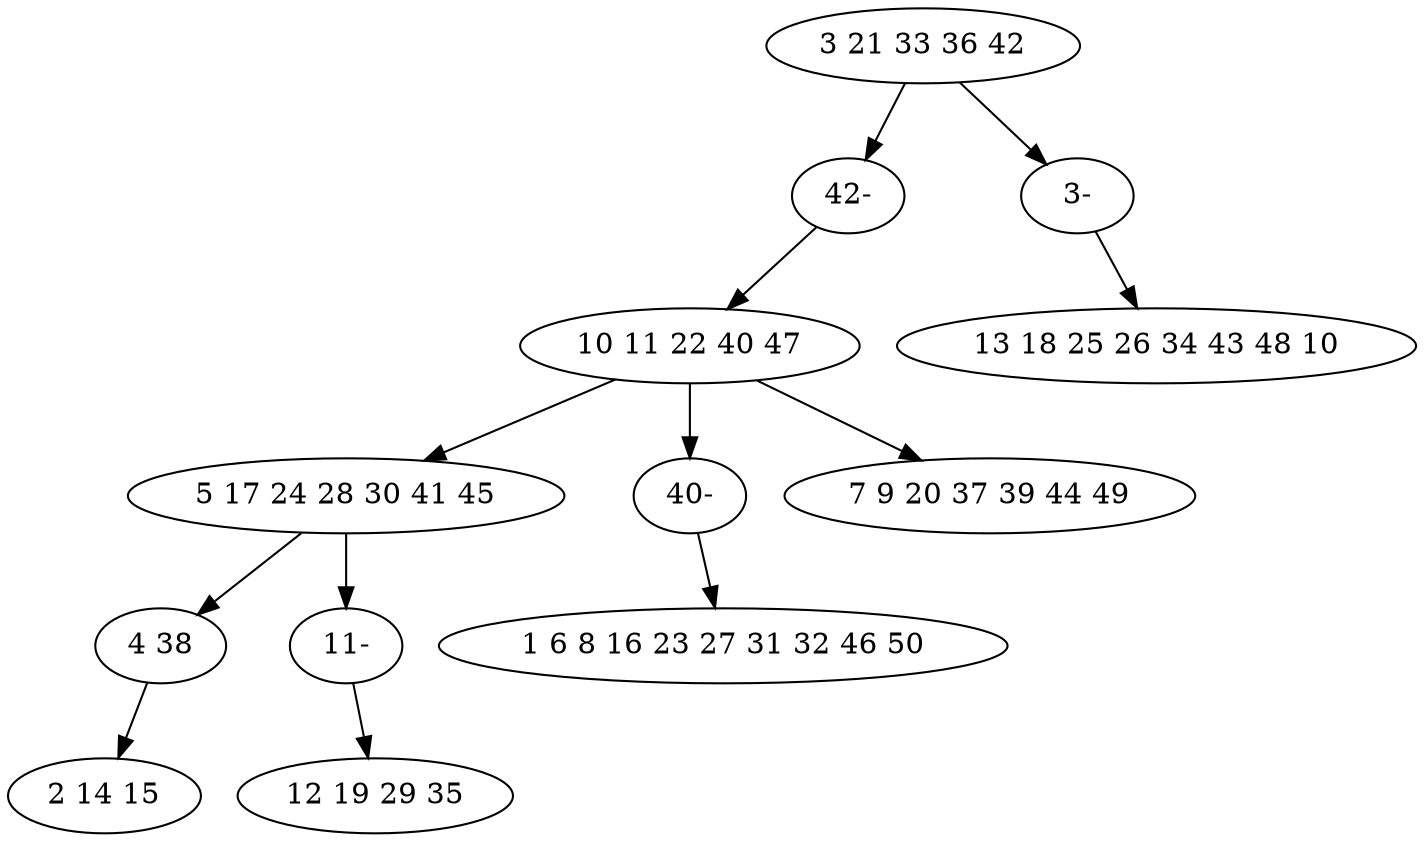 digraph true_tree {
	"0" -> "9"
	"1" -> "2"
	"2" -> "3"
	"3" -> "4"
	"1" -> "12"
	"2" -> "10"
	"0" -> "11"
	"1" -> "8"
	"9" -> "1"
	"10" -> "6"
	"11" -> "7"
	"12" -> "5"
	"0" [label="3 21 33 36 42"];
	"1" [label="10 11 22 40 47"];
	"2" [label="5 17 24 28 30 41 45"];
	"3" [label="4 38"];
	"4" [label="2 14 15"];
	"5" [label="1 6 8 16 23 27 31 32 46 50"];
	"6" [label="12 19 29 35"];
	"7" [label="13 18 25 26 34 43 48 10"];
	"8" [label="7 9 20 37 39 44 49"];
	"9" [label="42-"];
	"10" [label="11-"];
	"11" [label="3-"];
	"12" [label="40-"];
}

